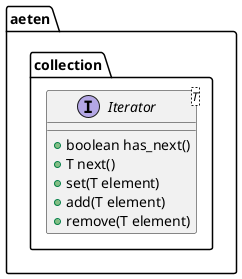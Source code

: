 @startuml
namespace aeten.collection {
	interface Iterator<T> {
		+boolean has_next()
		+T next()
		+set(T element)
		+add(T element)
		+remove(T element)
	}
}
@enduml
